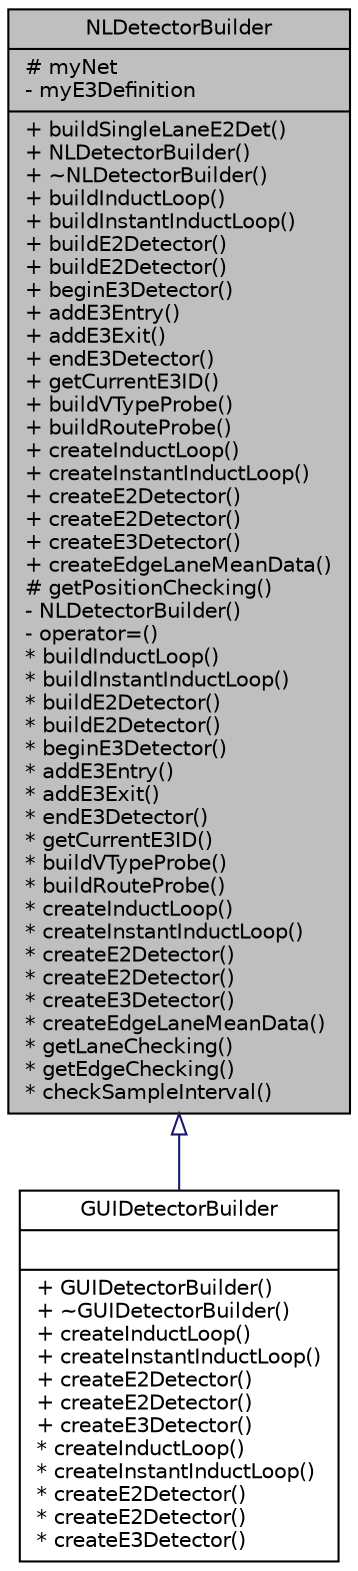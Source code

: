 digraph "NLDetectorBuilder"
{
  edge [fontname="Helvetica",fontsize="10",labelfontname="Helvetica",labelfontsize="10"];
  node [fontname="Helvetica",fontsize="10",shape=record];
  Node0 [label="{NLDetectorBuilder\n|# myNet\l- myE3Definition\l|+ buildSingleLaneE2Det()\l+ NLDetectorBuilder()\l+ ~NLDetectorBuilder()\l+ buildInductLoop()\l+ buildInstantInductLoop()\l+ buildE2Detector()\l+ buildE2Detector()\l+ beginE3Detector()\l+ addE3Entry()\l+ addE3Exit()\l+ endE3Detector()\l+ getCurrentE3ID()\l+ buildVTypeProbe()\l+ buildRouteProbe()\l+ createInductLoop()\l+ createInstantInductLoop()\l+ createE2Detector()\l+ createE2Detector()\l+ createE3Detector()\l+ createEdgeLaneMeanData()\l# getPositionChecking()\l- NLDetectorBuilder()\l- operator=()\l* buildInductLoop()\l* buildInstantInductLoop()\l* buildE2Detector()\l* buildE2Detector()\l* beginE3Detector()\l* addE3Entry()\l* addE3Exit()\l* endE3Detector()\l* getCurrentE3ID()\l* buildVTypeProbe()\l* buildRouteProbe()\l* createInductLoop()\l* createInstantInductLoop()\l* createE2Detector()\l* createE2Detector()\l* createE3Detector()\l* createEdgeLaneMeanData()\l* getLaneChecking()\l* getEdgeChecking()\l* checkSampleInterval()\l}",height=0.2,width=0.4,color="black", fillcolor="grey75", style="filled", fontcolor="black"];
  Node0 -> Node1 [dir="back",color="midnightblue",fontsize="10",style="solid",arrowtail="onormal",fontname="Helvetica"];
  Node1 [label="{GUIDetectorBuilder\n||+ GUIDetectorBuilder()\l+ ~GUIDetectorBuilder()\l+ createInductLoop()\l+ createInstantInductLoop()\l+ createE2Detector()\l+ createE2Detector()\l+ createE3Detector()\l* createInductLoop()\l* createInstantInductLoop()\l* createE2Detector()\l* createE2Detector()\l* createE3Detector()\l}",height=0.2,width=0.4,color="black", fillcolor="white", style="filled",URL="$d0/d3f/class_g_u_i_detector_builder.html",tooltip="Builds detectors for guisim. "];
}
